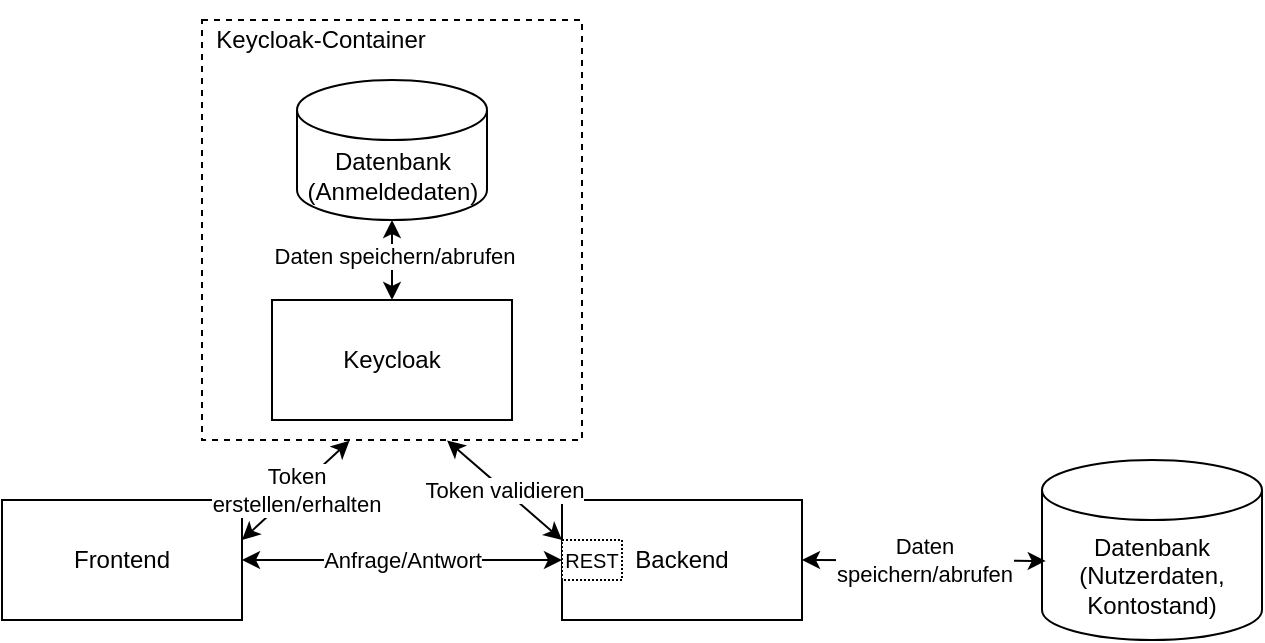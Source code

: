 <mxfile version="24.8.6">
  <diagram name="Seite-1" id="8o3e8oz9PjRMQeZAUads">
    <mxGraphModel dx="1000" dy="505" grid="1" gridSize="10" guides="1" tooltips="1" connect="1" arrows="1" fold="1" page="1" pageScale="1" pageWidth="827" pageHeight="1169" math="0" shadow="0">
      <root>
        <mxCell id="0" />
        <mxCell id="1" parent="0" />
        <mxCell id="yBb20sgHKGb01LULrCSi-6" value="" style="rounded=0;whiteSpace=wrap;html=1;dashed=1;" vertex="1" parent="1">
          <mxGeometry x="150" y="60" width="190" height="210" as="geometry" />
        </mxCell>
        <mxCell id="yBb20sgHKGb01LULrCSi-1" value="Frontend" style="rounded=0;whiteSpace=wrap;html=1;" vertex="1" parent="1">
          <mxGeometry x="50" y="300" width="120" height="60" as="geometry" />
        </mxCell>
        <mxCell id="yBb20sgHKGb01LULrCSi-2" value="Backend" style="rounded=0;whiteSpace=wrap;html=1;" vertex="1" parent="1">
          <mxGeometry x="330" y="300" width="120" height="60" as="geometry" />
        </mxCell>
        <mxCell id="yBb20sgHKGb01LULrCSi-3" value="Datenbank&lt;br&gt;(Nutzerdaten, Kontostand)" style="shape=cylinder3;whiteSpace=wrap;html=1;boundedLbl=1;backgroundOutline=1;size=15;" vertex="1" parent="1">
          <mxGeometry x="570" y="280" width="110" height="90" as="geometry" />
        </mxCell>
        <mxCell id="yBb20sgHKGb01LULrCSi-4" value="Keycloak" style="rounded=0;whiteSpace=wrap;html=1;" vertex="1" parent="1">
          <mxGeometry x="185" y="200" width="120" height="60" as="geometry" />
        </mxCell>
        <mxCell id="yBb20sgHKGb01LULrCSi-5" value="&lt;div&gt;Datenbank&lt;/div&gt;&lt;div&gt;(Anmeldedaten)&lt;/div&gt;" style="shape=cylinder3;whiteSpace=wrap;html=1;boundedLbl=1;backgroundOutline=1;size=15;" vertex="1" parent="1">
          <mxGeometry x="197.5" y="90" width="95" height="70" as="geometry" />
        </mxCell>
        <mxCell id="yBb20sgHKGb01LULrCSi-11" value="Token &lt;br&gt;erstellen/erhalten" style="endArrow=classic;startArrow=classic;html=1;rounded=0;entryX=0.388;entryY=1.002;entryDx=0;entryDy=0;entryPerimeter=0;" edge="1" parent="1" target="yBb20sgHKGb01LULrCSi-6">
          <mxGeometry width="50" height="50" relative="1" as="geometry">
            <mxPoint x="170" y="320" as="sourcePoint" />
            <mxPoint x="220" y="270" as="targetPoint" />
          </mxGeometry>
        </mxCell>
        <mxCell id="yBb20sgHKGb01LULrCSi-12" value="Anfrage/Antwort" style="endArrow=classic;startArrow=classic;html=1;rounded=0;entryX=0;entryY=0.5;entryDx=0;entryDy=0;" edge="1" parent="1" target="yBb20sgHKGb01LULrCSi-2">
          <mxGeometry width="50" height="50" relative="1" as="geometry">
            <mxPoint x="170" y="330" as="sourcePoint" />
            <mxPoint x="220" y="280" as="targetPoint" />
          </mxGeometry>
        </mxCell>
        <mxCell id="yBb20sgHKGb01LULrCSi-13" value="Daten &lt;br&gt;speichern/abrufen" style="endArrow=classic;startArrow=classic;html=1;rounded=0;entryX=0.017;entryY=0.561;entryDx=0;entryDy=0;entryPerimeter=0;" edge="1" parent="1" target="yBb20sgHKGb01LULrCSi-3">
          <mxGeometry width="50" height="50" relative="1" as="geometry">
            <mxPoint x="450" y="330" as="sourcePoint" />
            <mxPoint x="500" y="280" as="targetPoint" />
          </mxGeometry>
        </mxCell>
        <mxCell id="yBb20sgHKGb01LULrCSi-15" value="" style="endArrow=classic;startArrow=classic;html=1;rounded=0;exitX=0.5;exitY=0;exitDx=0;exitDy=0;entryX=0.5;entryY=1;entryDx=0;entryDy=0;entryPerimeter=0;" edge="1" parent="1" source="yBb20sgHKGb01LULrCSi-4" target="yBb20sgHKGb01LULrCSi-5">
          <mxGeometry width="50" height="50" relative="1" as="geometry">
            <mxPoint x="197.5" y="220" as="sourcePoint" />
            <mxPoint x="247.5" y="170" as="targetPoint" />
          </mxGeometry>
        </mxCell>
        <mxCell id="yBb20sgHKGb01LULrCSi-17" value="Daten speichern/abrufen" style="edgeLabel;html=1;align=center;verticalAlign=middle;resizable=0;points=[];" vertex="1" connectable="0" parent="yBb20sgHKGb01LULrCSi-15">
          <mxGeometry x="0.089" y="-1" relative="1" as="geometry">
            <mxPoint as="offset" />
          </mxGeometry>
        </mxCell>
        <mxCell id="yBb20sgHKGb01LULrCSi-16" value="Token validieren" style="endArrow=classic;startArrow=classic;html=1;rounded=0;exitX=0.645;exitY=1.001;exitDx=0;exitDy=0;exitPerimeter=0;" edge="1" parent="1" source="yBb20sgHKGb01LULrCSi-6">
          <mxGeometry width="50" height="50" relative="1" as="geometry">
            <mxPoint x="280" y="370" as="sourcePoint" />
            <mxPoint x="330" y="320" as="targetPoint" />
          </mxGeometry>
        </mxCell>
        <mxCell id="yBb20sgHKGb01LULrCSi-18" value="Keycloak-Container" style="text;html=1;align=center;verticalAlign=middle;whiteSpace=wrap;rounded=0;" vertex="1" parent="1">
          <mxGeometry x="137.5" y="50" width="142.5" height="40" as="geometry" />
        </mxCell>
        <mxCell id="yBb20sgHKGb01LULrCSi-19" value="&lt;font style=&quot;font-size: 10px;&quot;&gt;REST&lt;/font&gt;" style="rounded=0;whiteSpace=wrap;html=1;verticalAlign=middle;dashed=1;dashPattern=1 1;" vertex="1" parent="1">
          <mxGeometry x="330" y="320" width="30" height="20" as="geometry" />
        </mxCell>
      </root>
    </mxGraphModel>
  </diagram>
</mxfile>
